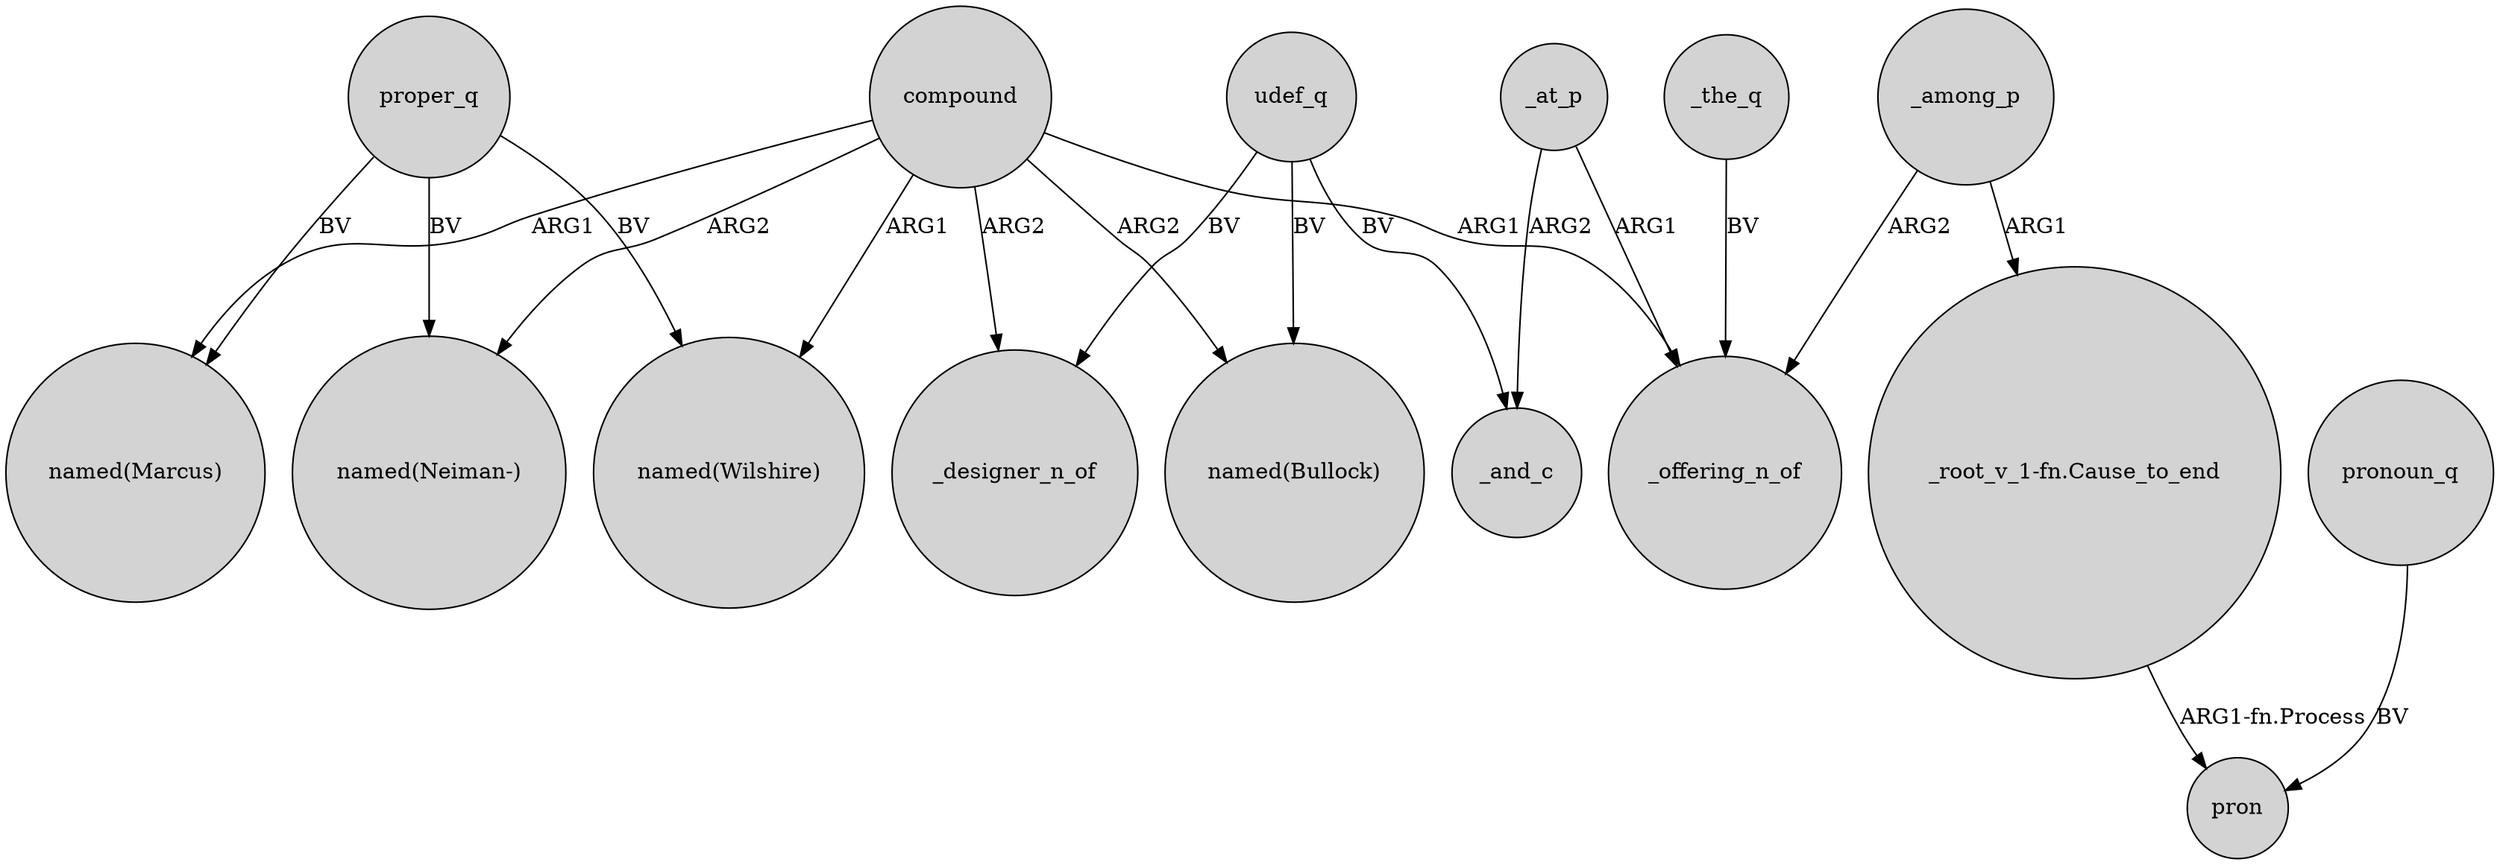 digraph {
	node [shape=circle style=filled]
	compound -> "named(Wilshire)" [label=ARG1]
	compound -> _designer_n_of [label=ARG2]
	_among_p -> _offering_n_of [label=ARG2]
	compound -> "named(Bullock)" [label=ARG2]
	compound -> _offering_n_of [label=ARG1]
	compound -> "named(Neiman-)" [label=ARG2]
	udef_q -> _and_c [label=BV]
	"_root_v_1-fn.Cause_to_end" -> pron [label="ARG1-fn.Process"]
	udef_q -> _designer_n_of [label=BV]
	proper_q -> "named(Wilshire)" [label=BV]
	pronoun_q -> pron [label=BV]
	_at_p -> _and_c [label=ARG2]
	udef_q -> "named(Bullock)" [label=BV]
	_the_q -> _offering_n_of [label=BV]
	_among_p -> "_root_v_1-fn.Cause_to_end" [label=ARG1]
	proper_q -> "named(Marcus)" [label=BV]
	_at_p -> _offering_n_of [label=ARG1]
	proper_q -> "named(Neiman-)" [label=BV]
	compound -> "named(Marcus)" [label=ARG1]
}
